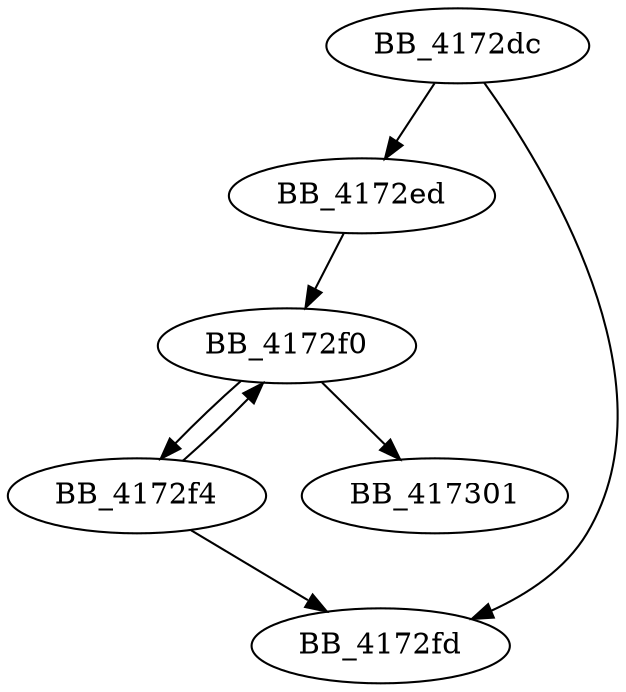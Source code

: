 DiGraph sub_4172DC{
BB_4172dc->BB_4172ed
BB_4172dc->BB_4172fd
BB_4172ed->BB_4172f0
BB_4172f0->BB_4172f4
BB_4172f0->BB_417301
BB_4172f4->BB_4172f0
BB_4172f4->BB_4172fd
}
